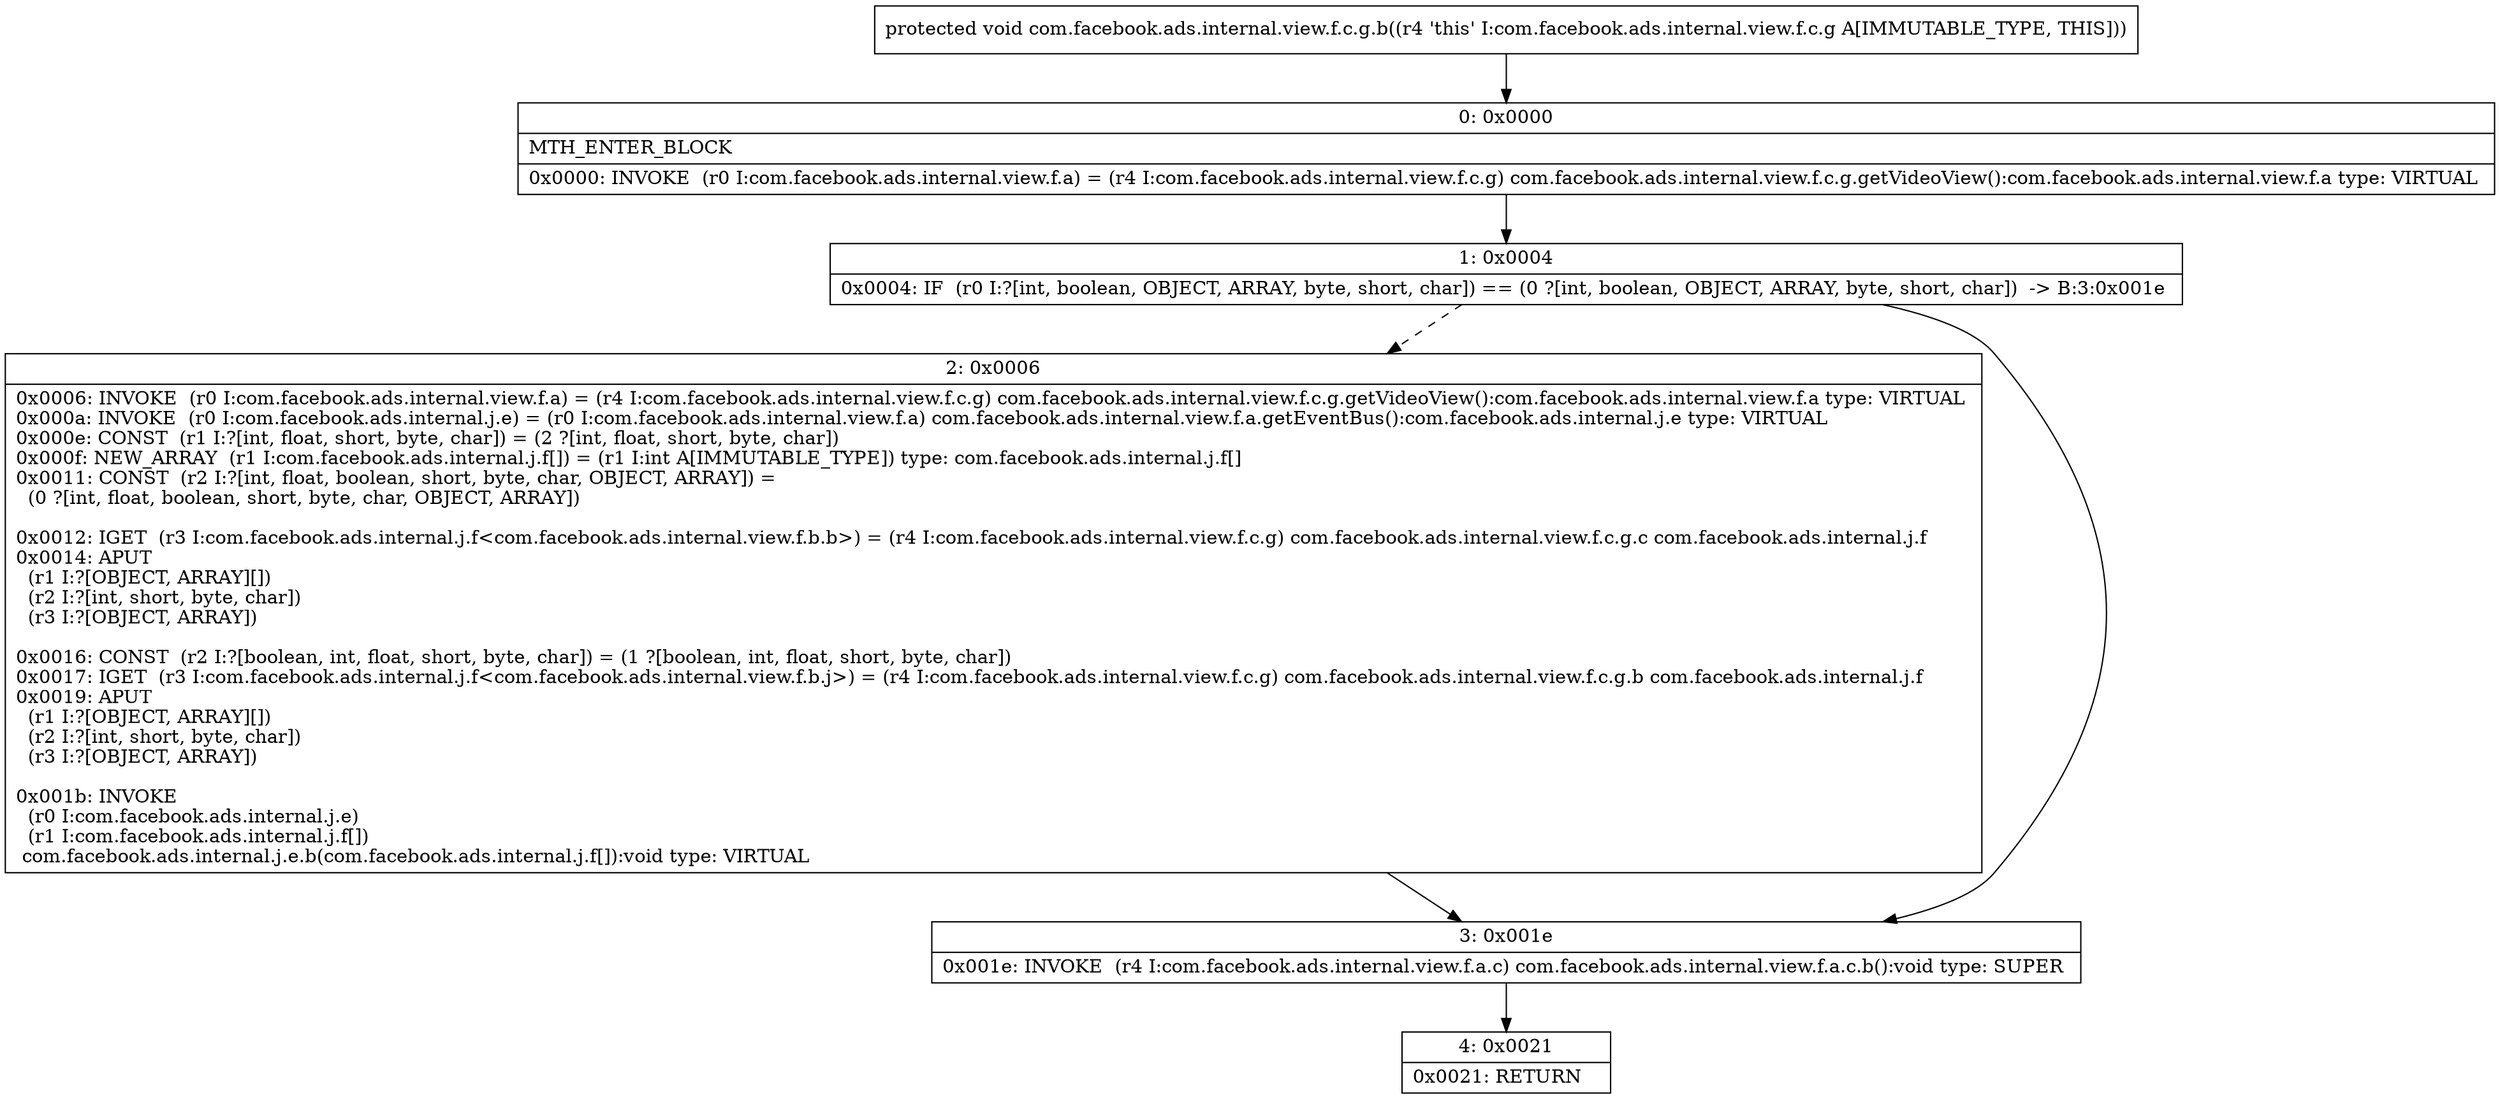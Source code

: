 digraph "CFG forcom.facebook.ads.internal.view.f.c.g.b()V" {
Node_0 [shape=record,label="{0\:\ 0x0000|MTH_ENTER_BLOCK\l|0x0000: INVOKE  (r0 I:com.facebook.ads.internal.view.f.a) = (r4 I:com.facebook.ads.internal.view.f.c.g) com.facebook.ads.internal.view.f.c.g.getVideoView():com.facebook.ads.internal.view.f.a type: VIRTUAL \l}"];
Node_1 [shape=record,label="{1\:\ 0x0004|0x0004: IF  (r0 I:?[int, boolean, OBJECT, ARRAY, byte, short, char]) == (0 ?[int, boolean, OBJECT, ARRAY, byte, short, char])  \-\> B:3:0x001e \l}"];
Node_2 [shape=record,label="{2\:\ 0x0006|0x0006: INVOKE  (r0 I:com.facebook.ads.internal.view.f.a) = (r4 I:com.facebook.ads.internal.view.f.c.g) com.facebook.ads.internal.view.f.c.g.getVideoView():com.facebook.ads.internal.view.f.a type: VIRTUAL \l0x000a: INVOKE  (r0 I:com.facebook.ads.internal.j.e) = (r0 I:com.facebook.ads.internal.view.f.a) com.facebook.ads.internal.view.f.a.getEventBus():com.facebook.ads.internal.j.e type: VIRTUAL \l0x000e: CONST  (r1 I:?[int, float, short, byte, char]) = (2 ?[int, float, short, byte, char]) \l0x000f: NEW_ARRAY  (r1 I:com.facebook.ads.internal.j.f[]) = (r1 I:int A[IMMUTABLE_TYPE]) type: com.facebook.ads.internal.j.f[] \l0x0011: CONST  (r2 I:?[int, float, boolean, short, byte, char, OBJECT, ARRAY]) = \l  (0 ?[int, float, boolean, short, byte, char, OBJECT, ARRAY])\l \l0x0012: IGET  (r3 I:com.facebook.ads.internal.j.f\<com.facebook.ads.internal.view.f.b.b\>) = (r4 I:com.facebook.ads.internal.view.f.c.g) com.facebook.ads.internal.view.f.c.g.c com.facebook.ads.internal.j.f \l0x0014: APUT  \l  (r1 I:?[OBJECT, ARRAY][])\l  (r2 I:?[int, short, byte, char])\l  (r3 I:?[OBJECT, ARRAY])\l \l0x0016: CONST  (r2 I:?[boolean, int, float, short, byte, char]) = (1 ?[boolean, int, float, short, byte, char]) \l0x0017: IGET  (r3 I:com.facebook.ads.internal.j.f\<com.facebook.ads.internal.view.f.b.j\>) = (r4 I:com.facebook.ads.internal.view.f.c.g) com.facebook.ads.internal.view.f.c.g.b com.facebook.ads.internal.j.f \l0x0019: APUT  \l  (r1 I:?[OBJECT, ARRAY][])\l  (r2 I:?[int, short, byte, char])\l  (r3 I:?[OBJECT, ARRAY])\l \l0x001b: INVOKE  \l  (r0 I:com.facebook.ads.internal.j.e)\l  (r1 I:com.facebook.ads.internal.j.f[])\l com.facebook.ads.internal.j.e.b(com.facebook.ads.internal.j.f[]):void type: VIRTUAL \l}"];
Node_3 [shape=record,label="{3\:\ 0x001e|0x001e: INVOKE  (r4 I:com.facebook.ads.internal.view.f.a.c) com.facebook.ads.internal.view.f.a.c.b():void type: SUPER \l}"];
Node_4 [shape=record,label="{4\:\ 0x0021|0x0021: RETURN   \l}"];
MethodNode[shape=record,label="{protected void com.facebook.ads.internal.view.f.c.g.b((r4 'this' I:com.facebook.ads.internal.view.f.c.g A[IMMUTABLE_TYPE, THIS])) }"];
MethodNode -> Node_0;
Node_0 -> Node_1;
Node_1 -> Node_2[style=dashed];
Node_1 -> Node_3;
Node_2 -> Node_3;
Node_3 -> Node_4;
}

